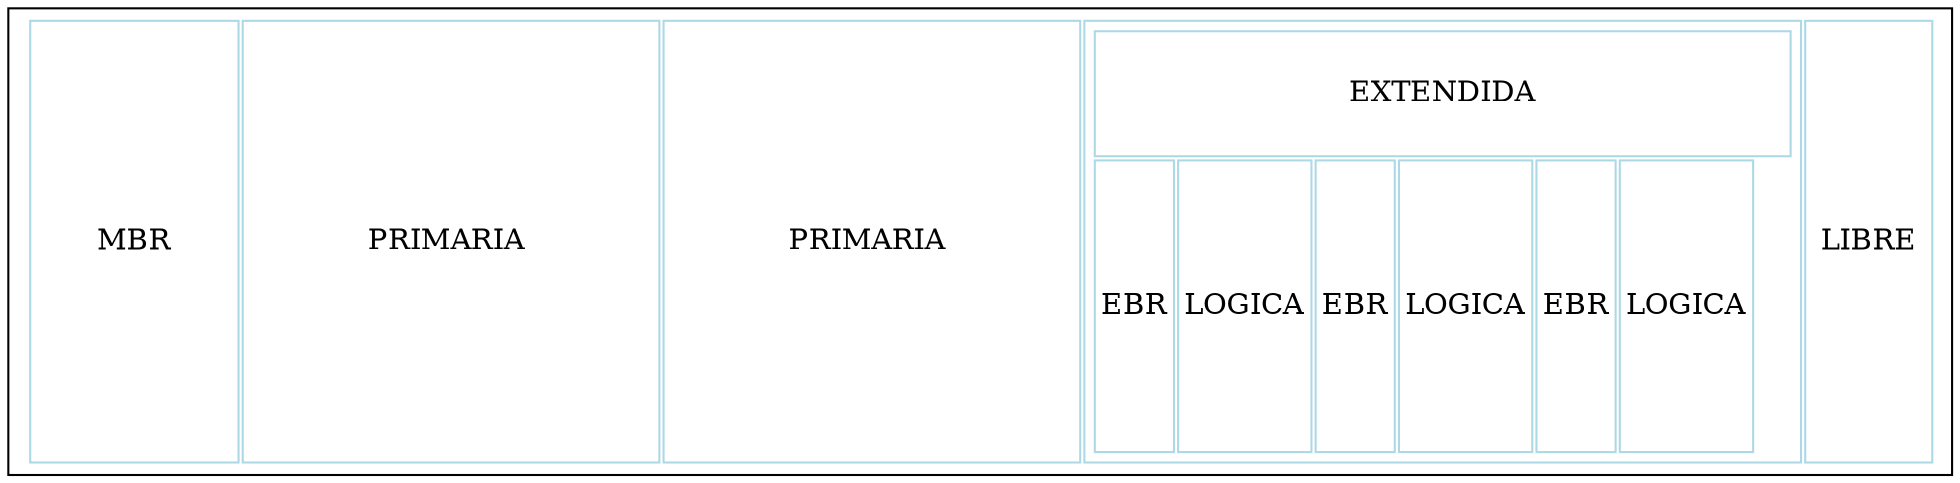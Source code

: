 digraph G{
  tbl [
    shape=box
    label=<
     <table border='0' cellborder='1' width='600' height='200' color='lightblue'>
     <tr>
     <td  cellspacing= '0' height='200' width='100'> MBR </td>
     <td cellspacing= '0' height='200' width='200'>PRIMARIA </td>
     <td cellspacing= '0' height='200' width='200'>PRIMARIA </td>
     <td cellspacing= '0' height='200' width='200'>
     <table border='0'  height='200' WIDTH='200' cellborder='1'>
     <tr>  <td height='60' colspan='15'>EXTENDIDA</td>  </tr>
     <tr>
     <td cellspacing= '0' height='140'>EBR</td>
     <td cellspacing= '0' height='140'>LOGICA</td>
     <td cellspacing= '0' height='140'>EBR</td>
     <td cellspacing= '0' height='140'>LOGICA</td>
     <td cellspacing= '0' height='140'>EBR</td>
     <td cellspacing= '0' height='140'>LOGICA</td>
     </tr>
     </table>
     </td>
     <td height='200'> LIBRE </td>     </tr> 
     </table>        
>];

}
